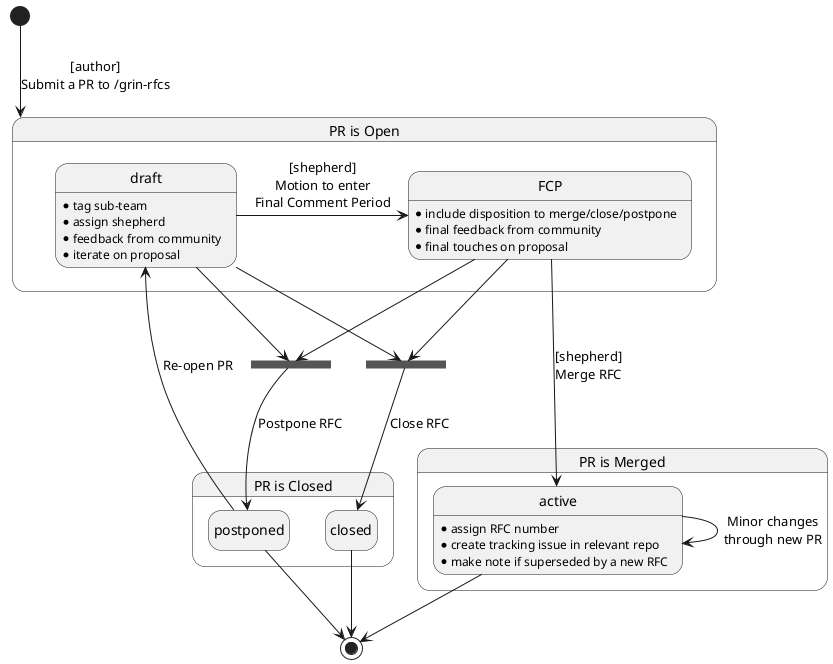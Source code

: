 @startuml
hide empty description
skinparam shadowing false

[*] -down-> long1 : [author]\nSubmit a PR to /grin-rfcs

state "PR is Open" as long1 {
draft : * tag sub-team
draft : * assign shepherd
draft : * feedback from community
draft : * iterate on proposal
draft -right-> FCP : [shepherd]\nMotion to enter\nFinal Comment Period
FCP: * include disposition to merge/close/postpone
FCP: * final feedback from community
FCP: * final touches on proposal
}

state close_join <<join>>
draft --> close_join 
FCP --> close_join

state post_join <<join>>
draft --> post_join 
FCP --> post_join

state "PR is Closed" as long2 {
close_join -down-> closed : Close RFC
post_join -down-> postponed : Postpone RFC
}

state "PR is Merged" as long3 {
FCP -right-> active : [shepherd]\nMerge RFC
active --> active : Minor changes\nthrough new PR
active: * assign RFC number
active: * create tracking issue in relevant repo
active: * make note if superseded by a new RFC 
}

postponed --> draft : Re-open PR 
postponed --> [*]
closed --> [*]
active --> [*]
@enduml
